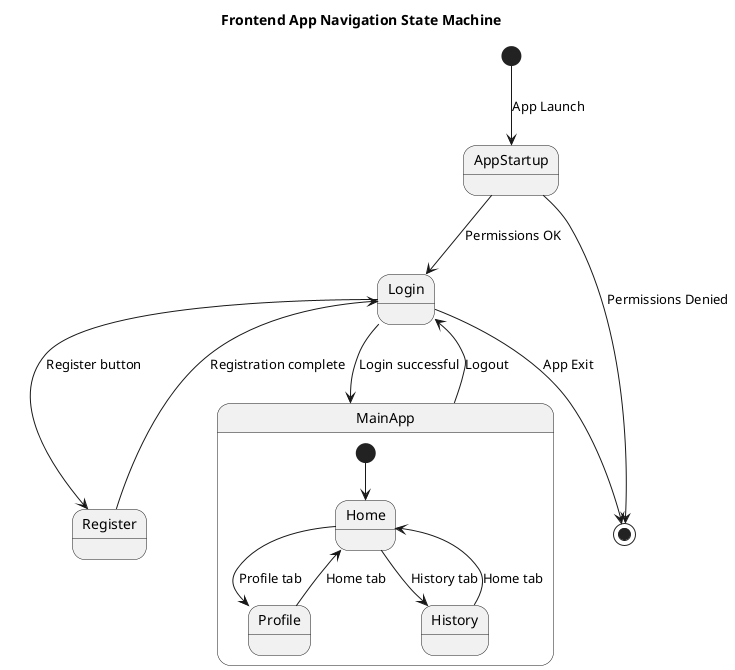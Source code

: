 @startuml Frontend App Navigation State Machine

title Frontend App Navigation State Machine

[*] --> AppStartup : App Launch
AppStartup --> Login : Permissions OK
AppStartup --> [*] : Permissions Denied

Login --> Register : Register button
Register --> Login : Registration complete
Login --> MainApp : Login successful

state MainApp {
    [*] --> Home
    Home --> Profile : Profile tab
    Home --> History : History tab
    
    Profile --> Home : Home tab
    History --> Home : Home tab
}

MainApp --> Login : Logout
Login --> [*] : App Exit

@enduml 